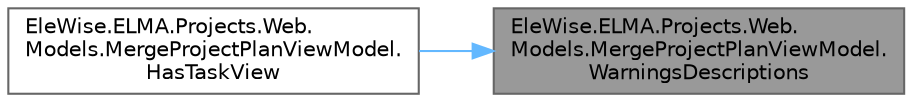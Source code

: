 digraph "EleWise.ELMA.Projects.Web.Models.MergeProjectPlanViewModel.WarningsDescriptions"
{
 // LATEX_PDF_SIZE
  bgcolor="transparent";
  edge [fontname=Helvetica,fontsize=10,labelfontname=Helvetica,labelfontsize=10];
  node [fontname=Helvetica,fontsize=10,shape=box,height=0.2,width=0.4];
  rankdir="RL";
  Node1 [id="Node000001",label="EleWise.ELMA.Projects.Web.\lModels.MergeProjectPlanViewModel.\lWarningsDescriptions",height=0.2,width=0.4,color="gray40", fillcolor="grey60", style="filled", fontcolor="black",tooltip="Предупреждения"];
  Node1 -> Node2 [id="edge1_Node000001_Node000002",dir="back",color="steelblue1",style="solid",tooltip=" "];
  Node2 [id="Node000002",label="EleWise.ELMA.Projects.Web.\lModels.MergeProjectPlanViewModel.\lHasTaskView",height=0.2,width=0.4,color="grey40", fillcolor="white", style="filled",URL="$class_ele_wise_1_1_e_l_m_a_1_1_projects_1_1_web_1_1_models_1_1_merge_project_plan_view_model.html#abd257ab8a7b1244f9610ddb874b0bcee",tooltip="Есть информация для шага 2."];
}
